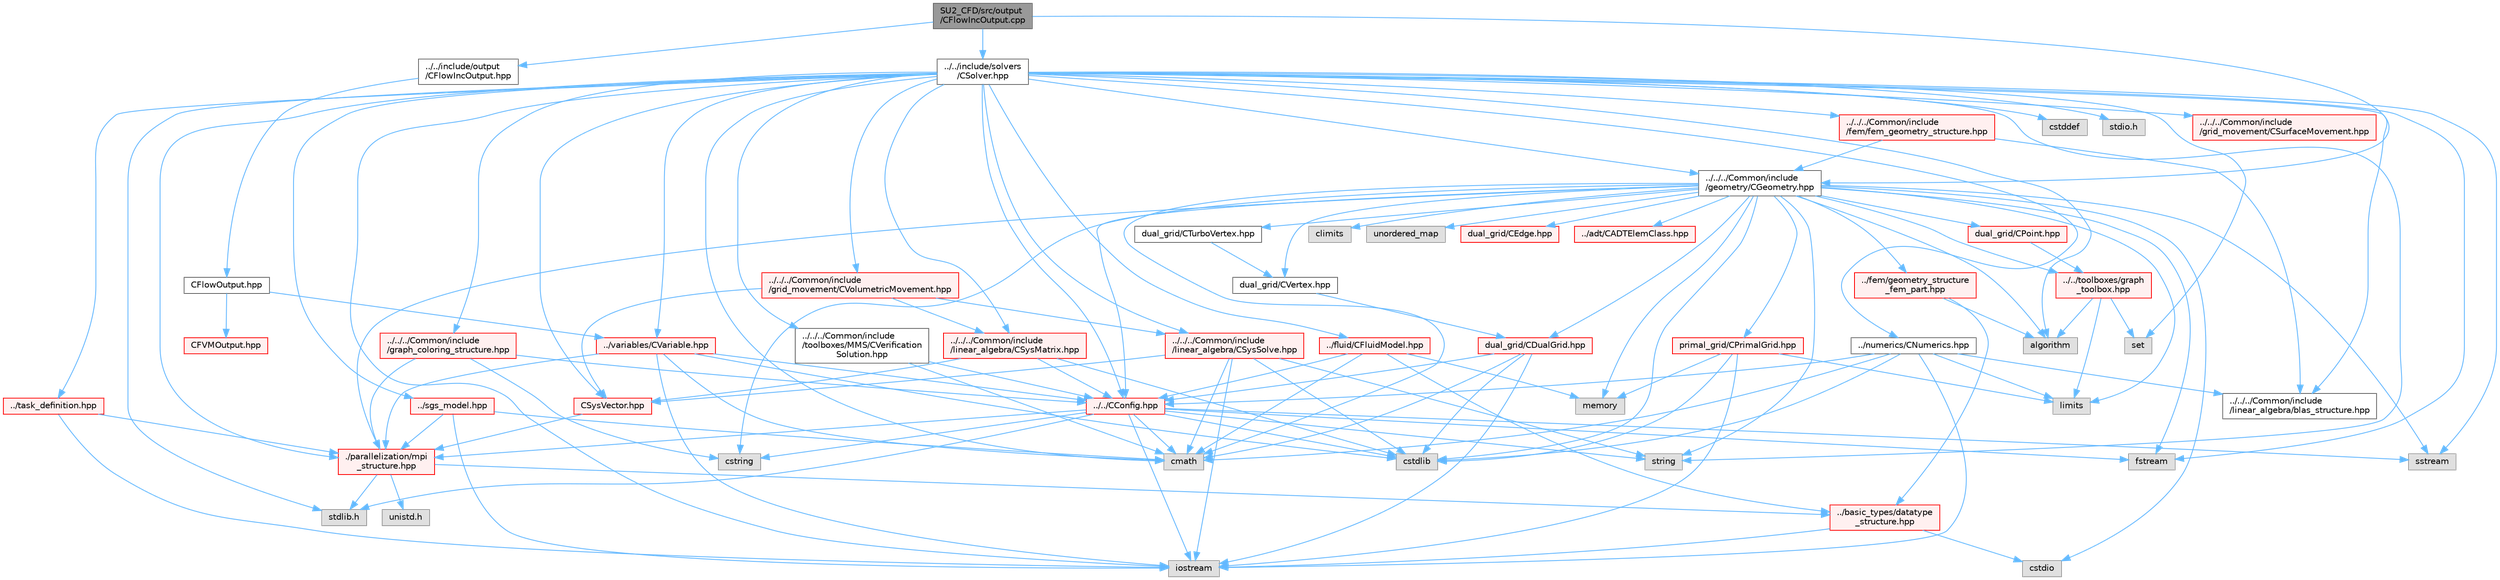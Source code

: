 digraph "SU2_CFD/src/output/CFlowIncOutput.cpp"
{
 // LATEX_PDF_SIZE
  bgcolor="transparent";
  edge [fontname=Helvetica,fontsize=10,labelfontname=Helvetica,labelfontsize=10];
  node [fontname=Helvetica,fontsize=10,shape=box,height=0.2,width=0.4];
  Node1 [id="Node000001",label="SU2_CFD/src/output\l/CFlowIncOutput.cpp",height=0.2,width=0.4,color="gray40", fillcolor="grey60", style="filled", fontcolor="black",tooltip="Main subroutines for incompressible flow output."];
  Node1 -> Node2 [id="edge1_Node000001_Node000002",color="steelblue1",style="solid",tooltip=" "];
  Node2 [id="Node000002",label="../../include/output\l/CFlowIncOutput.hpp",height=0.2,width=0.4,color="grey40", fillcolor="white", style="filled",URL="$CFlowIncOutput_8hpp.html",tooltip="Headers of the incompressible flow output."];
  Node2 -> Node3 [id="edge2_Node000002_Node000003",color="steelblue1",style="solid",tooltip=" "];
  Node3 [id="Node000003",label="CFlowOutput.hpp",height=0.2,width=0.4,color="grey40", fillcolor="white", style="filled",URL="$CFlowOutput_8hpp.html",tooltip="Headers of the flow output."];
  Node3 -> Node4 [id="edge3_Node000003_Node000004",color="steelblue1",style="solid",tooltip=" "];
  Node4 [id="Node000004",label="CFVMOutput.hpp",height=0.2,width=0.4,color="red", fillcolor="#FFF0F0", style="filled",URL="$CFVMOutput_8hpp.html",tooltip="Headers of the Finite Volume Method output."];
  Node3 -> Node73 [id="edge4_Node000003_Node000073",color="steelblue1",style="solid",tooltip=" "];
  Node73 [id="Node000073",label="../variables/CVariable.hpp",height=0.2,width=0.4,color="red", fillcolor="#FFF0F0", style="filled",URL="$CVariable_8hpp.html",tooltip="Declaration and inlines of the parent class for defining problem variables, function definitions in f..."];
  Node73 -> Node29 [id="edge5_Node000073_Node000029",color="steelblue1",style="solid",tooltip=" "];
  Node29 [id="Node000029",label="./parallelization/mpi\l_structure.hpp",height=0.2,width=0.4,color="red", fillcolor="#FFF0F0", style="filled",URL="$mpi__structure_8hpp.html",tooltip="Headers of the mpi interface for generalized datatypes. The subroutines and functions are in the mpi_..."];
  Node29 -> Node30 [id="edge6_Node000029_Node000030",color="steelblue1",style="solid",tooltip=" "];
  Node30 [id="Node000030",label="stdlib.h",height=0.2,width=0.4,color="grey60", fillcolor="#E0E0E0", style="filled",tooltip=" "];
  Node29 -> Node18 [id="edge7_Node000029_Node000018",color="steelblue1",style="solid",tooltip=" "];
  Node18 [id="Node000018",label="../basic_types/datatype\l_structure.hpp",height=0.2,width=0.4,color="red", fillcolor="#FFF0F0", style="filled",URL="$datatype__structure_8hpp.html",tooltip="Headers for generalized datatypes, defines an interface for AD types."];
  Node18 -> Node14 [id="edge8_Node000018_Node000014",color="steelblue1",style="solid",tooltip=" "];
  Node14 [id="Node000014",label="iostream",height=0.2,width=0.4,color="grey60", fillcolor="#E0E0E0", style="filled",tooltip=" "];
  Node18 -> Node20 [id="edge9_Node000018_Node000020",color="steelblue1",style="solid",tooltip=" "];
  Node20 [id="Node000020",label="cstdio",height=0.2,width=0.4,color="grey60", fillcolor="#E0E0E0", style="filled",tooltip=" "];
  Node29 -> Node31 [id="edge10_Node000029_Node000031",color="steelblue1",style="solid",tooltip=" "];
  Node31 [id="Node000031",label="unistd.h",height=0.2,width=0.4,color="grey60", fillcolor="#E0E0E0", style="filled",tooltip=" "];
  Node73 -> Node7 [id="edge11_Node000073_Node000007",color="steelblue1",style="solid",tooltip=" "];
  Node7 [id="Node000007",label="cmath",height=0.2,width=0.4,color="grey60", fillcolor="#E0E0E0", style="filled",tooltip=" "];
  Node73 -> Node14 [id="edge12_Node000073_Node000014",color="steelblue1",style="solid",tooltip=" "];
  Node73 -> Node32 [id="edge13_Node000073_Node000032",color="steelblue1",style="solid",tooltip=" "];
  Node32 [id="Node000032",label="cstdlib",height=0.2,width=0.4,color="grey60", fillcolor="#E0E0E0", style="filled",tooltip=" "];
  Node73 -> Node44 [id="edge14_Node000073_Node000044",color="steelblue1",style="solid",tooltip=" "];
  Node44 [id="Node000044",label="../../CConfig.hpp",height=0.2,width=0.4,color="red", fillcolor="#FFF0F0", style="filled",URL="$CConfig_8hpp.html",tooltip="All the information about the definition of the physical problem. The subroutines and functions are i..."];
  Node44 -> Node29 [id="edge15_Node000044_Node000029",color="steelblue1",style="solid",tooltip=" "];
  Node44 -> Node14 [id="edge16_Node000044_Node000014",color="steelblue1",style="solid",tooltip=" "];
  Node44 -> Node32 [id="edge17_Node000044_Node000032",color="steelblue1",style="solid",tooltip=" "];
  Node44 -> Node6 [id="edge18_Node000044_Node000006",color="steelblue1",style="solid",tooltip=" "];
  Node6 [id="Node000006",label="fstream",height=0.2,width=0.4,color="grey60", fillcolor="#E0E0E0", style="filled",tooltip=" "];
  Node44 -> Node9 [id="edge19_Node000044_Node000009",color="steelblue1",style="solid",tooltip=" "];
  Node9 [id="Node000009",label="sstream",height=0.2,width=0.4,color="grey60", fillcolor="#E0E0E0", style="filled",tooltip=" "];
  Node44 -> Node16 [id="edge20_Node000044_Node000016",color="steelblue1",style="solid",tooltip=" "];
  Node16 [id="Node000016",label="string",height=0.2,width=0.4,color="grey60", fillcolor="#E0E0E0", style="filled",tooltip=" "];
  Node44 -> Node39 [id="edge21_Node000044_Node000039",color="steelblue1",style="solid",tooltip=" "];
  Node39 [id="Node000039",label="cstring",height=0.2,width=0.4,color="grey60", fillcolor="#E0E0E0", style="filled",tooltip=" "];
  Node44 -> Node30 [id="edge22_Node000044_Node000030",color="steelblue1",style="solid",tooltip=" "];
  Node44 -> Node7 [id="edge23_Node000044_Node000007",color="steelblue1",style="solid",tooltip=" "];
  Node1 -> Node38 [id="edge24_Node000001_Node000038",color="steelblue1",style="solid",tooltip=" "];
  Node38 [id="Node000038",label="../../../Common/include\l/geometry/CGeometry.hpp",height=0.2,width=0.4,color="grey40", fillcolor="white", style="filled",URL="$CGeometry_8hpp.html",tooltip="Headers of the main subroutines for creating the geometrical structure. The subroutines and functions..."];
  Node38 -> Node11 [id="edge25_Node000038_Node000011",color="steelblue1",style="solid",tooltip=" "];
  Node11 [id="Node000011",label="limits",height=0.2,width=0.4,color="grey60", fillcolor="#E0E0E0", style="filled",tooltip=" "];
  Node38 -> Node29 [id="edge26_Node000038_Node000029",color="steelblue1",style="solid",tooltip=" "];
  Node38 -> Node16 [id="edge27_Node000038_Node000016",color="steelblue1",style="solid",tooltip=" "];
  Node38 -> Node6 [id="edge28_Node000038_Node000006",color="steelblue1",style="solid",tooltip=" "];
  Node38 -> Node9 [id="edge29_Node000038_Node000009",color="steelblue1",style="solid",tooltip=" "];
  Node38 -> Node7 [id="edge30_Node000038_Node000007",color="steelblue1",style="solid",tooltip=" "];
  Node38 -> Node17 [id="edge31_Node000038_Node000017",color="steelblue1",style="solid",tooltip=" "];
  Node17 [id="Node000017",label="algorithm",height=0.2,width=0.4,color="grey60", fillcolor="#E0E0E0", style="filled",tooltip=" "];
  Node38 -> Node39 [id="edge32_Node000038_Node000039",color="steelblue1",style="solid",tooltip=" "];
  Node38 -> Node20 [id="edge33_Node000038_Node000020",color="steelblue1",style="solid",tooltip=" "];
  Node38 -> Node32 [id="edge34_Node000038_Node000032",color="steelblue1",style="solid",tooltip=" "];
  Node38 -> Node40 [id="edge35_Node000038_Node000040",color="steelblue1",style="solid",tooltip=" "];
  Node40 [id="Node000040",label="climits",height=0.2,width=0.4,color="grey60", fillcolor="#E0E0E0", style="filled",tooltip=" "];
  Node38 -> Node35 [id="edge36_Node000038_Node000035",color="steelblue1",style="solid",tooltip=" "];
  Node35 [id="Node000035",label="memory",height=0.2,width=0.4,color="grey60", fillcolor="#E0E0E0", style="filled",tooltip=" "];
  Node38 -> Node41 [id="edge37_Node000038_Node000041",color="steelblue1",style="solid",tooltip=" "];
  Node41 [id="Node000041",label="unordered_map",height=0.2,width=0.4,color="grey60", fillcolor="#E0E0E0", style="filled",tooltip=" "];
  Node38 -> Node42 [id="edge38_Node000038_Node000042",color="steelblue1",style="solid",tooltip=" "];
  Node42 [id="Node000042",label="primal_grid/CPrimalGrid.hpp",height=0.2,width=0.4,color="red", fillcolor="#FFF0F0", style="filled",URL="$CPrimalGrid_8hpp.html",tooltip="Headers of the main subroutines for storing the primal grid structure. The subroutines and functions ..."];
  Node42 -> Node14 [id="edge39_Node000042_Node000014",color="steelblue1",style="solid",tooltip=" "];
  Node42 -> Node11 [id="edge40_Node000042_Node000011",color="steelblue1",style="solid",tooltip=" "];
  Node42 -> Node32 [id="edge41_Node000042_Node000032",color="steelblue1",style="solid",tooltip=" "];
  Node42 -> Node35 [id="edge42_Node000042_Node000035",color="steelblue1",style="solid",tooltip=" "];
  Node38 -> Node43 [id="edge43_Node000038_Node000043",color="steelblue1",style="solid",tooltip=" "];
  Node43 [id="Node000043",label="dual_grid/CDualGrid.hpp",height=0.2,width=0.4,color="red", fillcolor="#FFF0F0", style="filled",URL="$CDualGrid_8hpp.html",tooltip="Headers of the main subroutines for doing the complete dual grid structure. The subroutines and funct..."];
  Node43 -> Node7 [id="edge44_Node000043_Node000007",color="steelblue1",style="solid",tooltip=" "];
  Node43 -> Node14 [id="edge45_Node000043_Node000014",color="steelblue1",style="solid",tooltip=" "];
  Node43 -> Node32 [id="edge46_Node000043_Node000032",color="steelblue1",style="solid",tooltip=" "];
  Node43 -> Node44 [id="edge47_Node000043_Node000044",color="steelblue1",style="solid",tooltip=" "];
  Node38 -> Node56 [id="edge48_Node000038_Node000056",color="steelblue1",style="solid",tooltip=" "];
  Node56 [id="Node000056",label="dual_grid/CPoint.hpp",height=0.2,width=0.4,color="red", fillcolor="#FFF0F0", style="filled",URL="$CPoint_8hpp.html",tooltip="Declaration of the point class that stores geometric and adjacency information for dual control volum..."];
  Node56 -> Node57 [id="edge49_Node000056_Node000057",color="steelblue1",style="solid",tooltip=" "];
  Node57 [id="Node000057",label="../../toolboxes/graph\l_toolbox.hpp",height=0.2,width=0.4,color="red", fillcolor="#FFF0F0", style="filled",URL="$graph__toolbox_8hpp.html",tooltip="Functions and classes to build/represent sparse graphs or sparse patterns."];
  Node57 -> Node58 [id="edge50_Node000057_Node000058",color="steelblue1",style="solid",tooltip=" "];
  Node58 [id="Node000058",label="set",height=0.2,width=0.4,color="grey60", fillcolor="#E0E0E0", style="filled",tooltip=" "];
  Node57 -> Node11 [id="edge51_Node000057_Node000011",color="steelblue1",style="solid",tooltip=" "];
  Node57 -> Node17 [id="edge52_Node000057_Node000017",color="steelblue1",style="solid",tooltip=" "];
  Node38 -> Node60 [id="edge53_Node000038_Node000060",color="steelblue1",style="solid",tooltip=" "];
  Node60 [id="Node000060",label="dual_grid/CEdge.hpp",height=0.2,width=0.4,color="red", fillcolor="#FFF0F0", style="filled",URL="$CEdge_8hpp.html",tooltip="Declaration of the edge class CEdge.cpp file."];
  Node38 -> Node61 [id="edge54_Node000038_Node000061",color="steelblue1",style="solid",tooltip=" "];
  Node61 [id="Node000061",label="dual_grid/CVertex.hpp",height=0.2,width=0.4,color="grey40", fillcolor="white", style="filled",URL="$CVertex_8hpp.html",tooltip="Headers of the main subroutines for doing the complete dual grid structure. The subroutines and funct..."];
  Node61 -> Node43 [id="edge55_Node000061_Node000043",color="steelblue1",style="solid",tooltip=" "];
  Node38 -> Node62 [id="edge56_Node000038_Node000062",color="steelblue1",style="solid",tooltip=" "];
  Node62 [id="Node000062",label="dual_grid/CTurboVertex.hpp",height=0.2,width=0.4,color="grey40", fillcolor="white", style="filled",URL="$CTurboVertex_8hpp.html",tooltip="Headers of the main subroutines for doing the complete dual grid structure. The subroutines and funct..."];
  Node62 -> Node61 [id="edge57_Node000062_Node000061",color="steelblue1",style="solid",tooltip=" "];
  Node38 -> Node44 [id="edge58_Node000038_Node000044",color="steelblue1",style="solid",tooltip=" "];
  Node38 -> Node63 [id="edge59_Node000038_Node000063",color="steelblue1",style="solid",tooltip=" "];
  Node63 [id="Node000063",label="../fem/geometry_structure\l_fem_part.hpp",height=0.2,width=0.4,color="red", fillcolor="#FFF0F0", style="filled",URL="$geometry__structure__fem__part_8hpp.html",tooltip="Helper classes for the Fluid FEM solver."];
  Node63 -> Node18 [id="edge60_Node000063_Node000018",color="steelblue1",style="solid",tooltip=" "];
  Node63 -> Node17 [id="edge61_Node000063_Node000017",color="steelblue1",style="solid",tooltip=" "];
  Node38 -> Node57 [id="edge62_Node000038_Node000057",color="steelblue1",style="solid",tooltip=" "];
  Node38 -> Node64 [id="edge63_Node000038_Node000064",color="steelblue1",style="solid",tooltip=" "];
  Node64 [id="Node000064",label="../adt/CADTElemClass.hpp",height=0.2,width=0.4,color="red", fillcolor="#FFF0F0", style="filled",URL="$CADTElemClass_8hpp.html",tooltip="Class for storing an ADT of (linear) elements in an arbitrary number of dimensions."];
  Node1 -> Node74 [id="edge64_Node000001_Node000074",color="steelblue1",style="solid",tooltip=" "];
  Node74 [id="Node000074",label="../../include/solvers\l/CSolver.hpp",height=0.2,width=0.4,color="grey40", fillcolor="white", style="filled",URL="$CSolver_8hpp.html",tooltip="Headers of the CSolver class which is inherited by all of the other solvers."];
  Node74 -> Node29 [id="edge65_Node000074_Node000029",color="steelblue1",style="solid",tooltip=" "];
  Node74 -> Node7 [id="edge66_Node000074_Node000007",color="steelblue1",style="solid",tooltip=" "];
  Node74 -> Node25 [id="edge67_Node000074_Node000025",color="steelblue1",style="solid",tooltip=" "];
  Node25 [id="Node000025",label="cstddef",height=0.2,width=0.4,color="grey60", fillcolor="#E0E0E0", style="filled",tooltip=" "];
  Node74 -> Node16 [id="edge68_Node000074_Node000016",color="steelblue1",style="solid",tooltip=" "];
  Node74 -> Node6 [id="edge69_Node000074_Node000006",color="steelblue1",style="solid",tooltip=" "];
  Node74 -> Node9 [id="edge70_Node000074_Node000009",color="steelblue1",style="solid",tooltip=" "];
  Node74 -> Node17 [id="edge71_Node000074_Node000017",color="steelblue1",style="solid",tooltip=" "];
  Node74 -> Node14 [id="edge72_Node000074_Node000014",color="steelblue1",style="solid",tooltip=" "];
  Node74 -> Node58 [id="edge73_Node000074_Node000058",color="steelblue1",style="solid",tooltip=" "];
  Node74 -> Node30 [id="edge74_Node000074_Node000030",color="steelblue1",style="solid",tooltip=" "];
  Node74 -> Node75 [id="edge75_Node000074_Node000075",color="steelblue1",style="solid",tooltip=" "];
  Node75 [id="Node000075",label="stdio.h",height=0.2,width=0.4,color="grey60", fillcolor="#E0E0E0", style="filled",tooltip=" "];
  Node74 -> Node68 [id="edge76_Node000074_Node000068",color="steelblue1",style="solid",tooltip=" "];
  Node68 [id="Node000068",label="../fluid/CFluidModel.hpp",height=0.2,width=0.4,color="red", fillcolor="#FFF0F0", style="filled",URL="$CFluidModel_8hpp.html",tooltip="Defines the main fluid model class for thermophysical properties."];
  Node68 -> Node7 [id="edge77_Node000068_Node000007",color="steelblue1",style="solid",tooltip=" "];
  Node68 -> Node35 [id="edge78_Node000068_Node000035",color="steelblue1",style="solid",tooltip=" "];
  Node68 -> Node44 [id="edge79_Node000068_Node000044",color="steelblue1",style="solid",tooltip=" "];
  Node68 -> Node18 [id="edge80_Node000068_Node000018",color="steelblue1",style="solid",tooltip=" "];
  Node74 -> Node76 [id="edge81_Node000074_Node000076",color="steelblue1",style="solid",tooltip=" "];
  Node76 [id="Node000076",label="../task_definition.hpp",height=0.2,width=0.4,color="red", fillcolor="#FFF0F0", style="filled",URL="$task__definition_8hpp.html",tooltip="Header of the task definition class for the SU2 solvers."];
  Node76 -> Node29 [id="edge82_Node000076_Node000029",color="steelblue1",style="solid",tooltip=" "];
  Node76 -> Node14 [id="edge83_Node000076_Node000014",color="steelblue1",style="solid",tooltip=" "];
  Node74 -> Node78 [id="edge84_Node000074_Node000078",color="steelblue1",style="solid",tooltip=" "];
  Node78 [id="Node000078",label="../numerics/CNumerics.hpp",height=0.2,width=0.4,color="grey40", fillcolor="white", style="filled",URL="$CNumerics_8hpp.html",tooltip="Declaration of the base numerics class, the implementation is in the CNumerics.cpp file."];
  Node78 -> Node7 [id="edge85_Node000078_Node000007",color="steelblue1",style="solid",tooltip=" "];
  Node78 -> Node14 [id="edge86_Node000078_Node000014",color="steelblue1",style="solid",tooltip=" "];
  Node78 -> Node11 [id="edge87_Node000078_Node000011",color="steelblue1",style="solid",tooltip=" "];
  Node78 -> Node32 [id="edge88_Node000078_Node000032",color="steelblue1",style="solid",tooltip=" "];
  Node78 -> Node44 [id="edge89_Node000078_Node000044",color="steelblue1",style="solid",tooltip=" "];
  Node78 -> Node79 [id="edge90_Node000078_Node000079",color="steelblue1",style="solid",tooltip=" "];
  Node79 [id="Node000079",label="../../../Common/include\l/linear_algebra/blas_structure.hpp",height=0.2,width=0.4,color="grey40", fillcolor="white", style="filled",URL="$blas__structure_8hpp.html",tooltip="Include files and headers of the functions for matrix and vector operations, which are typically foun..."];
  Node74 -> Node80 [id="edge91_Node000074_Node000080",color="steelblue1",style="solid",tooltip=" "];
  Node80 [id="Node000080",label="../sgs_model.hpp",height=0.2,width=0.4,color="red", fillcolor="#FFF0F0", style="filled",URL="$sgs__model_8hpp.html",tooltip="Headers of the LES subgrid scale models of the SU2 solvers."];
  Node80 -> Node29 [id="edge92_Node000080_Node000029",color="steelblue1",style="solid",tooltip=" "];
  Node80 -> Node14 [id="edge93_Node000080_Node000014",color="steelblue1",style="solid",tooltip=" "];
  Node80 -> Node7 [id="edge94_Node000080_Node000007",color="steelblue1",style="solid",tooltip=" "];
  Node74 -> Node82 [id="edge95_Node000074_Node000082",color="steelblue1",style="solid",tooltip=" "];
  Node82 [id="Node000082",label="../../../Common/include\l/fem/fem_geometry_structure.hpp",height=0.2,width=0.4,color="red", fillcolor="#FFF0F0", style="filled",URL="$fem__geometry__structure_8hpp.html",tooltip="Headers of the main subroutines for creating the geometrical structure for the FEM solver...."];
  Node82 -> Node38 [id="edge96_Node000082_Node000038",color="steelblue1",style="solid",tooltip=" "];
  Node82 -> Node79 [id="edge97_Node000082_Node000079",color="steelblue1",style="solid",tooltip=" "];
  Node74 -> Node38 [id="edge98_Node000074_Node000038",color="steelblue1",style="solid",tooltip=" "];
  Node74 -> Node44 [id="edge99_Node000074_Node000044",color="steelblue1",style="solid",tooltip=" "];
  Node74 -> Node85 [id="edge100_Node000074_Node000085",color="steelblue1",style="solid",tooltip=" "];
  Node85 [id="Node000085",label="../../../Common/include\l/linear_algebra/CSysMatrix.hpp",height=0.2,width=0.4,color="red", fillcolor="#FFF0F0", style="filled",URL="$CSysMatrix_8hpp.html",tooltip="Declaration of the block-sparse matrix class. The implemtation is in CSysMatrix.cpp."];
  Node85 -> Node44 [id="edge101_Node000085_Node000044",color="steelblue1",style="solid",tooltip=" "];
  Node85 -> Node86 [id="edge102_Node000085_Node000086",color="steelblue1",style="solid",tooltip=" "];
  Node86 [id="Node000086",label="CSysVector.hpp",height=0.2,width=0.4,color="red", fillcolor="#FFF0F0", style="filled",URL="$CSysVector_8hpp.html",tooltip="Declararion and inlines of the vector class used in the solution of large, distributed,..."];
  Node86 -> Node29 [id="edge103_Node000086_Node000029",color="steelblue1",style="solid",tooltip=" "];
  Node85 -> Node32 [id="edge104_Node000085_Node000032",color="steelblue1",style="solid",tooltip=" "];
  Node74 -> Node86 [id="edge105_Node000074_Node000086",color="steelblue1",style="solid",tooltip=" "];
  Node74 -> Node89 [id="edge106_Node000074_Node000089",color="steelblue1",style="solid",tooltip=" "];
  Node89 [id="Node000089",label="../../../Common/include\l/linear_algebra/CSysSolve.hpp",height=0.2,width=0.4,color="red", fillcolor="#FFF0F0", style="filled",URL="$CSysSolve_8hpp.html",tooltip="Headers for the classes related to linear solvers (CG, FGMRES, etc) The subroutines and functions are..."];
  Node89 -> Node7 [id="edge107_Node000089_Node000007",color="steelblue1",style="solid",tooltip=" "];
  Node89 -> Node14 [id="edge108_Node000089_Node000014",color="steelblue1",style="solid",tooltip=" "];
  Node89 -> Node32 [id="edge109_Node000089_Node000032",color="steelblue1",style="solid",tooltip=" "];
  Node89 -> Node16 [id="edge110_Node000089_Node000016",color="steelblue1",style="solid",tooltip=" "];
  Node89 -> Node86 [id="edge111_Node000089_Node000086",color="steelblue1",style="solid",tooltip=" "];
  Node74 -> Node90 [id="edge112_Node000074_Node000090",color="steelblue1",style="solid",tooltip=" "];
  Node90 [id="Node000090",label="../../../Common/include\l/grid_movement/CSurfaceMovement.hpp",height=0.2,width=0.4,color="red", fillcolor="#FFF0F0", style="filled",URL="$CSurfaceMovement_8hpp.html",tooltip="Headers of the CSurfaceMovement class."];
  Node74 -> Node94 [id="edge113_Node000074_Node000094",color="steelblue1",style="solid",tooltip=" "];
  Node94 [id="Node000094",label="../../../Common/include\l/grid_movement/CVolumetricMovement.hpp",height=0.2,width=0.4,color="red", fillcolor="#FFF0F0", style="filled",URL="$CVolumetricMovement_8hpp.html",tooltip="Headers of the CVolumetricMovement class."];
  Node94 -> Node85 [id="edge114_Node000094_Node000085",color="steelblue1",style="solid",tooltip=" "];
  Node94 -> Node86 [id="edge115_Node000094_Node000086",color="steelblue1",style="solid",tooltip=" "];
  Node94 -> Node89 [id="edge116_Node000094_Node000089",color="steelblue1",style="solid",tooltip=" "];
  Node74 -> Node79 [id="edge117_Node000074_Node000079",color="steelblue1",style="solid",tooltip=" "];
  Node74 -> Node95 [id="edge118_Node000074_Node000095",color="steelblue1",style="solid",tooltip=" "];
  Node95 [id="Node000095",label="../../../Common/include\l/graph_coloring_structure.hpp",height=0.2,width=0.4,color="red", fillcolor="#FFF0F0", style="filled",URL="$graph__coloring__structure_8hpp.html",tooltip="Include files and headers of the functions to carry out a coloring of a given graph...."];
  Node95 -> Node29 [id="edge119_Node000095_Node000029",color="steelblue1",style="solid",tooltip=" "];
  Node95 -> Node44 [id="edge120_Node000095_Node000044",color="steelblue1",style="solid",tooltip=" "];
  Node95 -> Node39 [id="edge121_Node000095_Node000039",color="steelblue1",style="solid",tooltip=" "];
  Node74 -> Node96 [id="edge122_Node000074_Node000096",color="steelblue1",style="solid",tooltip=" "];
  Node96 [id="Node000096",label="../../../Common/include\l/toolboxes/MMS/CVerification\lSolution.hpp",height=0.2,width=0.4,color="grey40", fillcolor="white", style="filled",URL="$CVerificationSolution_8hpp.html",tooltip="Header file for the base class CVerificationSolution. The implementations are in the CVerificationSol..."];
  Node96 -> Node7 [id="edge123_Node000096_Node000007",color="steelblue1",style="solid",tooltip=" "];
  Node96 -> Node44 [id="edge124_Node000096_Node000044",color="steelblue1",style="solid",tooltip=" "];
  Node74 -> Node73 [id="edge125_Node000074_Node000073",color="steelblue1",style="solid",tooltip=" "];
}
